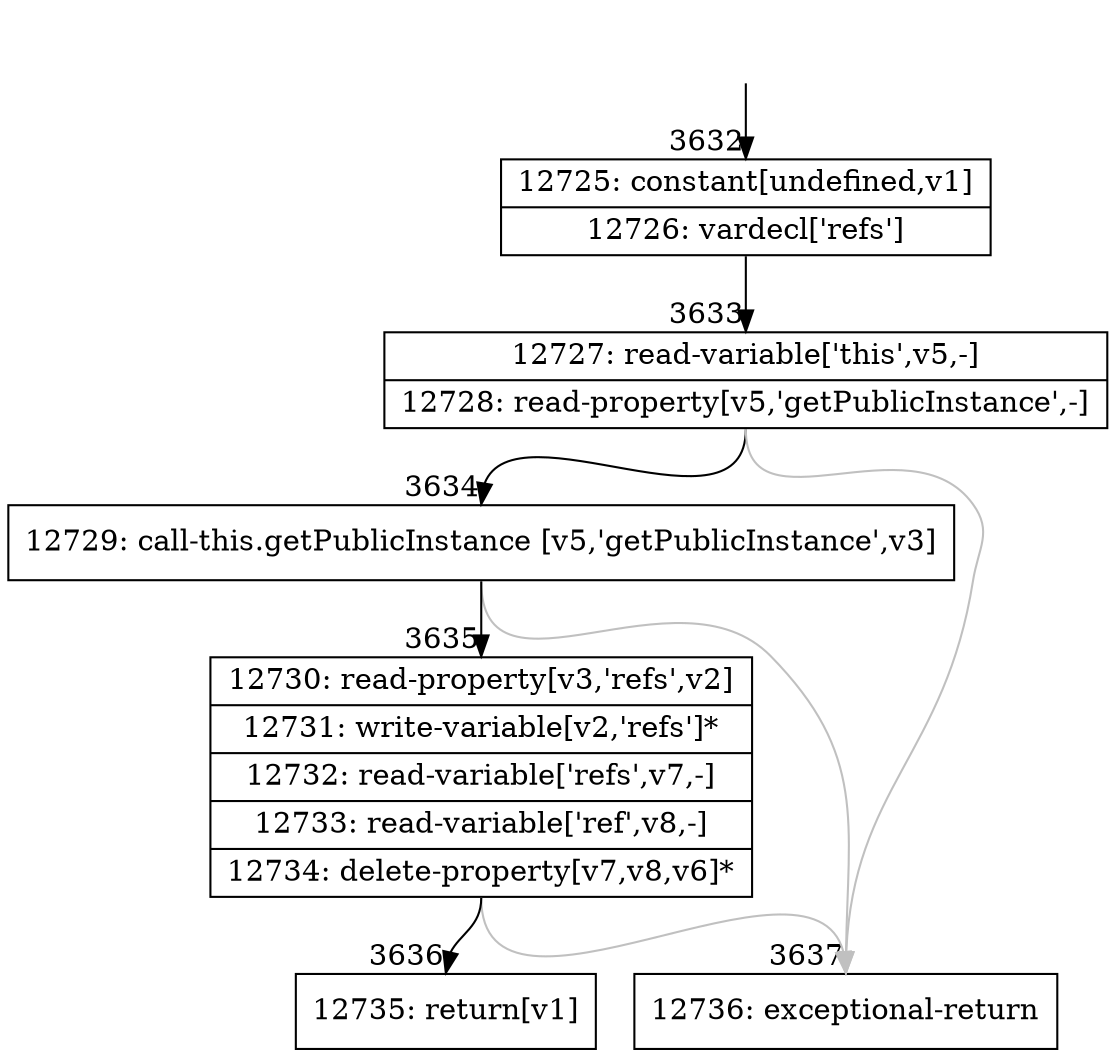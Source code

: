 digraph {
rankdir="TD"
BB_entry253[shape=none,label=""];
BB_entry253 -> BB3632 [tailport=s, headport=n, headlabel="    3632"]
BB3632 [shape=record label="{12725: constant[undefined,v1]|12726: vardecl['refs']}" ] 
BB3632 -> BB3633 [tailport=s, headport=n, headlabel="      3633"]
BB3633 [shape=record label="{12727: read-variable['this',v5,-]|12728: read-property[v5,'getPublicInstance',-]}" ] 
BB3633 -> BB3634 [tailport=s, headport=n, headlabel="      3634"]
BB3633 -> BB3637 [tailport=s, headport=n, color=gray, headlabel="      3637"]
BB3634 [shape=record label="{12729: call-this.getPublicInstance [v5,'getPublicInstance',v3]}" ] 
BB3634 -> BB3635 [tailport=s, headport=n, headlabel="      3635"]
BB3634 -> BB3637 [tailport=s, headport=n, color=gray]
BB3635 [shape=record label="{12730: read-property[v3,'refs',v2]|12731: write-variable[v2,'refs']*|12732: read-variable['refs',v7,-]|12733: read-variable['ref',v8,-]|12734: delete-property[v7,v8,v6]*}" ] 
BB3635 -> BB3636 [tailport=s, headport=n, headlabel="      3636"]
BB3635 -> BB3637 [tailport=s, headport=n, color=gray]
BB3636 [shape=record label="{12735: return[v1]}" ] 
BB3637 [shape=record label="{12736: exceptional-return}" ] 
//#$~ 7010
}
